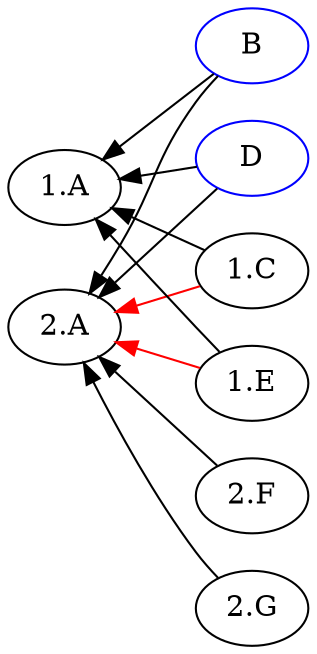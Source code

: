 digraph {

rankdir = RL

"B" [color=blue];
"D" [color=blue];
"1.C" -> "1.A" [style=filled, color=black];
"1.E" -> "1.A" [style=filled, color=black];
"2.F" -> "2.A" [style=filled, color=black];
"2.G" -> "2.A" [style=filled, color=black];
"1.C" -> "2.A" [style=filled, color=red];
"1.E" -> "2.A" [style=filled, color=red];
"B" -> "1.A" [style=filled, color=black];
"B" -> "2.A" [style=filled, color=black];
"D" -> "1.A" [style=filled, color=black];
"D" -> "2.A" [style=filled, color=black];
}
